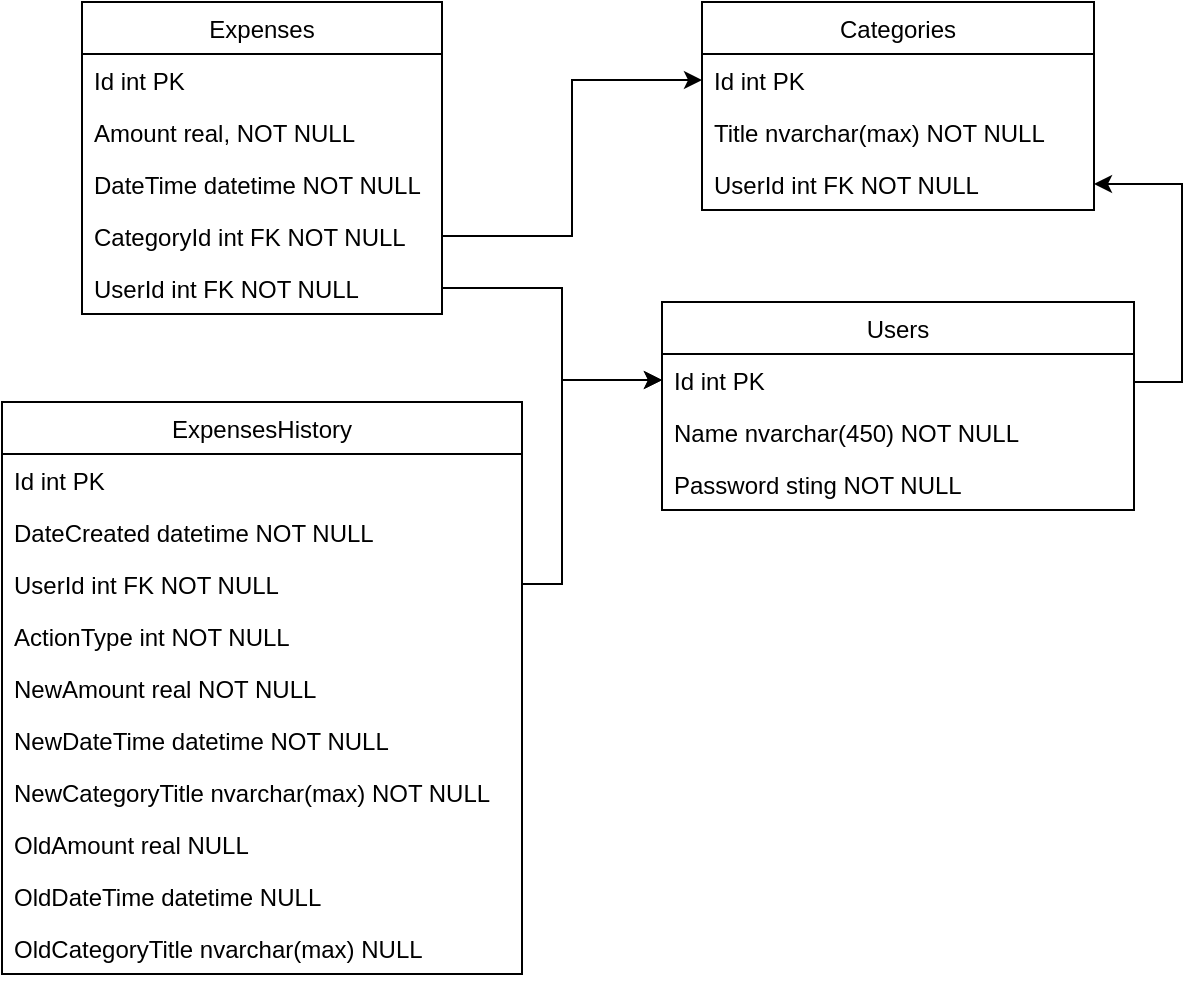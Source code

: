 <mxfile version="23.1.7" type="device">
  <diagram id="2EvIueCw9RJc-RDT4l-M" name="Page-1">
    <mxGraphModel dx="1434" dy="1949" grid="1" gridSize="10" guides="1" tooltips="1" connect="1" arrows="1" fold="1" page="1" pageScale="1" pageWidth="827" pageHeight="1169" math="0" shadow="0">
      <root>
        <mxCell id="0" />
        <mxCell id="1" parent="0" />
        <mxCell id="sKdGSS0betK-6QWnVQbC-2" value="Expenses" style="swimlane;fontStyle=0;childLayout=stackLayout;horizontal=1;startSize=26;horizontalStack=0;resizeParent=1;resizeParentMax=0;resizeLast=0;collapsible=1;marginBottom=0;" parent="1" vertex="1">
          <mxGeometry x="80" y="-370" width="180" height="156" as="geometry" />
        </mxCell>
        <mxCell id="sKdGSS0betK-6QWnVQbC-3" value="Id int PK    " style="text;strokeColor=none;fillColor=none;align=left;verticalAlign=top;spacingLeft=4;spacingRight=4;overflow=hidden;rotatable=0;points=[[0,0.5],[1,0.5]];portConstraint=eastwest;" parent="sKdGSS0betK-6QWnVQbC-2" vertex="1">
          <mxGeometry y="26" width="180" height="26" as="geometry" />
        </mxCell>
        <mxCell id="sKdGSS0betK-6QWnVQbC-4" value="Amount real, NOT NULL&#xa;" style="text;strokeColor=none;fillColor=none;align=left;verticalAlign=top;spacingLeft=4;spacingRight=4;overflow=hidden;rotatable=0;points=[[0,0.5],[1,0.5]];portConstraint=eastwest;" parent="sKdGSS0betK-6QWnVQbC-2" vertex="1">
          <mxGeometry y="52" width="180" height="26" as="geometry" />
        </mxCell>
        <mxCell id="sKdGSS0betK-6QWnVQbC-5" value="DateTime datetime NOT NULL" style="text;strokeColor=none;fillColor=none;align=left;verticalAlign=top;spacingLeft=4;spacingRight=4;overflow=hidden;rotatable=0;points=[[0,0.5],[1,0.5]];portConstraint=eastwest;" parent="sKdGSS0betK-6QWnVQbC-2" vertex="1">
          <mxGeometry y="78" width="180" height="26" as="geometry" />
        </mxCell>
        <mxCell id="sKdGSS0betK-6QWnVQbC-6" value="CategoryId int FK NOT NULL&#xa;" style="text;strokeColor=none;fillColor=none;align=left;verticalAlign=top;spacingLeft=4;spacingRight=4;overflow=hidden;rotatable=0;points=[[0,0.5],[1,0.5]];portConstraint=eastwest;" parent="sKdGSS0betK-6QWnVQbC-2" vertex="1">
          <mxGeometry y="104" width="180" height="26" as="geometry" />
        </mxCell>
        <mxCell id="sKdGSS0betK-6QWnVQbC-13" value="UserId int FK NOT NULL" style="text;strokeColor=none;fillColor=none;align=left;verticalAlign=top;spacingLeft=4;spacingRight=4;overflow=hidden;rotatable=0;points=[[0,0.5],[1,0.5]];portConstraint=eastwest;" parent="sKdGSS0betK-6QWnVQbC-2" vertex="1">
          <mxGeometry y="130" width="180" height="26" as="geometry" />
        </mxCell>
        <mxCell id="sKdGSS0betK-6QWnVQbC-7" value="Categories" style="swimlane;fontStyle=0;childLayout=stackLayout;horizontal=1;startSize=26;horizontalStack=0;resizeParent=1;resizeParentMax=0;resizeLast=0;collapsible=1;marginBottom=0;" parent="1" vertex="1">
          <mxGeometry x="390" y="-370" width="196" height="104" as="geometry" />
        </mxCell>
        <mxCell id="sKdGSS0betK-6QWnVQbC-8" value="Id int PK" style="text;strokeColor=none;fillColor=none;align=left;verticalAlign=top;spacingLeft=4;spacingRight=4;overflow=hidden;rotatable=0;points=[[0,0.5],[1,0.5]];portConstraint=eastwest;" parent="sKdGSS0betK-6QWnVQbC-7" vertex="1">
          <mxGeometry y="26" width="196" height="26" as="geometry" />
        </mxCell>
        <mxCell id="sKdGSS0betK-6QWnVQbC-9" value="Title nvarchar(max) NOT NULL" style="text;strokeColor=none;fillColor=none;align=left;verticalAlign=top;spacingLeft=4;spacingRight=4;overflow=hidden;rotatable=0;points=[[0,0.5],[1,0.5]];portConstraint=eastwest;" parent="sKdGSS0betK-6QWnVQbC-7" vertex="1">
          <mxGeometry y="52" width="196" height="26" as="geometry" />
        </mxCell>
        <mxCell id="aOyqJTMjITfJ2iCw0nSJ-1" value="UserId int FK NOT NULL" style="text;strokeColor=none;fillColor=none;align=left;verticalAlign=top;spacingLeft=4;spacingRight=4;overflow=hidden;rotatable=0;points=[[0,0.5],[1,0.5]];portConstraint=eastwest;" parent="sKdGSS0betK-6QWnVQbC-7" vertex="1">
          <mxGeometry y="78" width="196" height="26" as="geometry" />
        </mxCell>
        <mxCell id="aOyqJTMjITfJ2iCw0nSJ-3" value="" style="edgeStyle=orthogonalEdgeStyle;rounded=0;orthogonalLoop=1;jettySize=auto;html=1;" parent="1" source="sKdGSS0betK-6QWnVQbC-14" target="aOyqJTMjITfJ2iCw0nSJ-1" edge="1">
          <mxGeometry relative="1" as="geometry">
            <Array as="points">
              <mxPoint x="630" y="-180" />
              <mxPoint x="630" y="-279" />
            </Array>
          </mxGeometry>
        </mxCell>
        <mxCell id="sKdGSS0betK-6QWnVQbC-14" value="Users" style="swimlane;fontStyle=0;childLayout=stackLayout;horizontal=1;startSize=26;horizontalStack=0;resizeParent=1;resizeParentMax=0;resizeLast=0;collapsible=1;marginBottom=0;" parent="1" vertex="1">
          <mxGeometry x="370" y="-220" width="236" height="104" as="geometry" />
        </mxCell>
        <mxCell id="sKdGSS0betK-6QWnVQbC-15" value="Id int PK" style="text;strokeColor=none;fillColor=none;align=left;verticalAlign=top;spacingLeft=4;spacingRight=4;overflow=hidden;rotatable=0;points=[[0,0.5],[1,0.5]];portConstraint=eastwest;" parent="sKdGSS0betK-6QWnVQbC-14" vertex="1">
          <mxGeometry y="26" width="236" height="26" as="geometry" />
        </mxCell>
        <mxCell id="sKdGSS0betK-6QWnVQbC-16" value="Name nvarchar(450) NOT NULL" style="text;strokeColor=none;fillColor=none;align=left;verticalAlign=top;spacingLeft=4;spacingRight=4;overflow=hidden;rotatable=0;points=[[0,0.5],[1,0.5]];portConstraint=eastwest;" parent="sKdGSS0betK-6QWnVQbC-14" vertex="1">
          <mxGeometry y="52" width="236" height="26" as="geometry" />
        </mxCell>
        <mxCell id="sKdGSS0betK-6QWnVQbC-17" value="Password sting NOT NULL" style="text;strokeColor=none;fillColor=none;align=left;verticalAlign=top;spacingLeft=4;spacingRight=4;overflow=hidden;rotatable=0;points=[[0,0.5],[1,0.5]];portConstraint=eastwest;" parent="sKdGSS0betK-6QWnVQbC-14" vertex="1">
          <mxGeometry y="78" width="236" height="26" as="geometry" />
        </mxCell>
        <mxCell id="RNfgBFR58_Q0d8X-sNFv-2" value="ExpensesHistory" style="swimlane;fontStyle=0;childLayout=stackLayout;horizontal=1;startSize=26;horizontalStack=0;resizeParent=1;resizeParentMax=0;resizeLast=0;collapsible=1;marginBottom=0;" vertex="1" parent="1">
          <mxGeometry x="40" y="-170" width="260" height="286" as="geometry" />
        </mxCell>
        <mxCell id="RNfgBFR58_Q0d8X-sNFv-3" value="Id int PK    " style="text;strokeColor=none;fillColor=none;align=left;verticalAlign=top;spacingLeft=4;spacingRight=4;overflow=hidden;rotatable=0;points=[[0,0.5],[1,0.5]];portConstraint=eastwest;" vertex="1" parent="RNfgBFR58_Q0d8X-sNFv-2">
          <mxGeometry y="26" width="260" height="26" as="geometry" />
        </mxCell>
        <mxCell id="RNfgBFR58_Q0d8X-sNFv-4" value="DateCreated datetime NOT NULL" style="text;strokeColor=none;fillColor=none;align=left;verticalAlign=top;spacingLeft=4;spacingRight=4;overflow=hidden;rotatable=0;points=[[0,0.5],[1,0.5]];portConstraint=eastwest;" vertex="1" parent="RNfgBFR58_Q0d8X-sNFv-2">
          <mxGeometry y="52" width="260" height="26" as="geometry" />
        </mxCell>
        <mxCell id="RNfgBFR58_Q0d8X-sNFv-5" value="UserId int FK NOT NULL" style="text;strokeColor=none;fillColor=none;align=left;verticalAlign=top;spacingLeft=4;spacingRight=4;overflow=hidden;rotatable=0;points=[[0,0.5],[1,0.5]];portConstraint=eastwest;" vertex="1" parent="RNfgBFR58_Q0d8X-sNFv-2">
          <mxGeometry y="78" width="260" height="26" as="geometry" />
        </mxCell>
        <mxCell id="RNfgBFR58_Q0d8X-sNFv-6" value="ActionType int NOT NULL" style="text;strokeColor=none;fillColor=none;align=left;verticalAlign=top;spacingLeft=4;spacingRight=4;overflow=hidden;rotatable=0;points=[[0,0.5],[1,0.5]];portConstraint=eastwest;" vertex="1" parent="RNfgBFR58_Q0d8X-sNFv-2">
          <mxGeometry y="104" width="260" height="26" as="geometry" />
        </mxCell>
        <mxCell id="RNfgBFR58_Q0d8X-sNFv-7" value="NewAmount real NOT NULL    " style="text;strokeColor=none;fillColor=none;align=left;verticalAlign=top;spacingLeft=4;spacingRight=4;overflow=hidden;rotatable=0;points=[[0,0.5],[1,0.5]];portConstraint=eastwest;" vertex="1" parent="RNfgBFR58_Q0d8X-sNFv-2">
          <mxGeometry y="130" width="260" height="26" as="geometry" />
        </mxCell>
        <mxCell id="RNfgBFR58_Q0d8X-sNFv-13" value="NewDateTime datetime NOT NULL    " style="text;strokeColor=none;fillColor=none;align=left;verticalAlign=top;spacingLeft=4;spacingRight=4;overflow=hidden;rotatable=0;points=[[0,0.5],[1,0.5]];portConstraint=eastwest;" vertex="1" parent="RNfgBFR58_Q0d8X-sNFv-2">
          <mxGeometry y="156" width="260" height="26" as="geometry" />
        </mxCell>
        <mxCell id="RNfgBFR58_Q0d8X-sNFv-14" value="NewCategoryTitle nvarchar(max) NOT NULL" style="text;strokeColor=none;fillColor=none;align=left;verticalAlign=top;spacingLeft=4;spacingRight=4;overflow=hidden;rotatable=0;points=[[0,0.5],[1,0.5]];portConstraint=eastwest;" vertex="1" parent="RNfgBFR58_Q0d8X-sNFv-2">
          <mxGeometry y="182" width="260" height="26" as="geometry" />
        </mxCell>
        <mxCell id="RNfgBFR58_Q0d8X-sNFv-15" value="OldAmount real NULL" style="text;strokeColor=none;fillColor=none;align=left;verticalAlign=top;spacingLeft=4;spacingRight=4;overflow=hidden;rotatable=0;points=[[0,0.5],[1,0.5]];portConstraint=eastwest;" vertex="1" parent="RNfgBFR58_Q0d8X-sNFv-2">
          <mxGeometry y="208" width="260" height="26" as="geometry" />
        </mxCell>
        <mxCell id="RNfgBFR58_Q0d8X-sNFv-16" value="OldDateTime datetime NULL" style="text;strokeColor=none;fillColor=none;align=left;verticalAlign=top;spacingLeft=4;spacingRight=4;overflow=hidden;rotatable=0;points=[[0,0.5],[1,0.5]];portConstraint=eastwest;" vertex="1" parent="RNfgBFR58_Q0d8X-sNFv-2">
          <mxGeometry y="234" width="260" height="26" as="geometry" />
        </mxCell>
        <mxCell id="RNfgBFR58_Q0d8X-sNFv-17" value="OldCategoryTitle nvarchar(max) NULL" style="text;strokeColor=none;fillColor=none;align=left;verticalAlign=top;spacingLeft=4;spacingRight=4;overflow=hidden;rotatable=0;points=[[0,0.5],[1,0.5]];portConstraint=eastwest;" vertex="1" parent="RNfgBFR58_Q0d8X-sNFv-2">
          <mxGeometry y="260" width="260" height="26" as="geometry" />
        </mxCell>
        <mxCell id="RNfgBFR58_Q0d8X-sNFv-8" style="edgeStyle=orthogonalEdgeStyle;rounded=0;orthogonalLoop=1;jettySize=auto;html=1;entryX=0;entryY=0.5;entryDx=0;entryDy=0;" edge="1" parent="1" source="RNfgBFR58_Q0d8X-sNFv-5" target="sKdGSS0betK-6QWnVQbC-15">
          <mxGeometry relative="1" as="geometry">
            <Array as="points">
              <mxPoint x="320" y="-79" />
              <mxPoint x="320" y="-181" />
            </Array>
          </mxGeometry>
        </mxCell>
        <mxCell id="RNfgBFR58_Q0d8X-sNFv-9" style="edgeStyle=orthogonalEdgeStyle;rounded=0;orthogonalLoop=1;jettySize=auto;html=1;entryX=0;entryY=0.5;entryDx=0;entryDy=0;" edge="1" parent="1" source="sKdGSS0betK-6QWnVQbC-6" target="sKdGSS0betK-6QWnVQbC-8">
          <mxGeometry relative="1" as="geometry" />
        </mxCell>
        <mxCell id="RNfgBFR58_Q0d8X-sNFv-10" style="edgeStyle=orthogonalEdgeStyle;rounded=0;orthogonalLoop=1;jettySize=auto;html=1;entryX=0;entryY=0.5;entryDx=0;entryDy=0;" edge="1" parent="1" source="sKdGSS0betK-6QWnVQbC-13" target="sKdGSS0betK-6QWnVQbC-15">
          <mxGeometry relative="1" as="geometry">
            <Array as="points">
              <mxPoint x="320" y="-227" />
              <mxPoint x="320" y="-181" />
            </Array>
          </mxGeometry>
        </mxCell>
      </root>
    </mxGraphModel>
  </diagram>
</mxfile>

